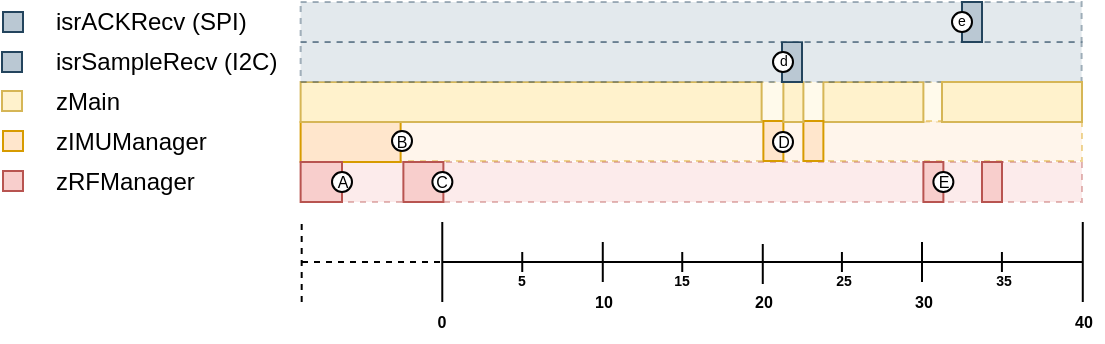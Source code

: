 <mxfile version="13.9.9" type="device"><diagram id="cSuGzzFekDDAHzRVUqsY" name="1"><mxGraphModel dx="1910" dy="853" grid="1" gridSize="10" guides="1" tooltips="1" connect="1" arrows="1" fold="1" page="1" pageScale="1" pageWidth="1169" pageHeight="827" math="0" shadow="0"><root><mxCell id="0"/><mxCell id="1" parent="0"/><mxCell id="j9ezfhy0TxpP28smiaYs-318" value="" style="rounded=0;whiteSpace=wrap;html=1;strokeColor=#d6b656;fillColor=#fff2cc;dashed=1;opacity=40;" parent="1" vertex="1"><mxGeometry x="-730" y="300" width="390" height="20" as="geometry"/></mxCell><mxCell id="j9ezfhy0TxpP28smiaYs-272" value="" style="rounded=0;whiteSpace=wrap;html=1;strokeColor=#b85450;fillColor=#f8cecc;dashed=1;opacity=40;" parent="1" vertex="1"><mxGeometry x="-730" y="340" width="390" height="20" as="geometry"/></mxCell><mxCell id="rkOUXAN77iIOM3Mfhc3u-1" value="" style="endArrow=none;html=1;" parent="1" edge="1"><mxGeometry width="50" height="50" relative="1" as="geometry"><mxPoint x="-659.61" y="390" as="sourcePoint"/><mxPoint x="-339.81" y="390" as="targetPoint"/></mxGeometry></mxCell><mxCell id="rkOUXAN77iIOM3Mfhc3u-5" value="" style="endArrow=none;html=1;" parent="1" edge="1"><mxGeometry width="50" height="50" relative="1" as="geometry"><mxPoint x="-579.61" y="400" as="sourcePoint"/><mxPoint x="-579.61" y="380" as="targetPoint"/></mxGeometry></mxCell><mxCell id="rkOUXAN77iIOM3Mfhc3u-6" value="" style="endArrow=none;html=1;" parent="1" edge="1"><mxGeometry width="50" height="50" relative="1" as="geometry"><mxPoint x="-499.61" y="401" as="sourcePoint"/><mxPoint x="-499.61" y="381" as="targetPoint"/></mxGeometry></mxCell><mxCell id="rkOUXAN77iIOM3Mfhc3u-7" value="" style="endArrow=none;html=1;" parent="1" edge="1"><mxGeometry width="50" height="50" relative="1" as="geometry"><mxPoint x="-420.01" y="400" as="sourcePoint"/><mxPoint x="-420.01" y="380" as="targetPoint"/></mxGeometry></mxCell><mxCell id="rkOUXAN77iIOM3Mfhc3u-9" value="" style="endArrow=none;html=1;" parent="1" edge="1"><mxGeometry width="50" height="50" relative="1" as="geometry"><mxPoint x="-339.61" y="410" as="sourcePoint"/><mxPoint x="-339.61" y="370" as="targetPoint"/></mxGeometry></mxCell><mxCell id="rkOUXAN77iIOM3Mfhc3u-15" value="" style="endArrow=none;html=1;" parent="1" edge="1"><mxGeometry width="50" height="50" relative="1" as="geometry"><mxPoint x="-659.86" y="410" as="sourcePoint"/><mxPoint x="-659.86" y="370" as="targetPoint"/></mxGeometry></mxCell><mxCell id="mVFFXMDGj7C6MJDyE9RA-14" value="" style="text;html=1;align=center;verticalAlign=middle;whiteSpace=wrap;rounded=0;fontSize=11;fillColor=#ffe6cc;strokeColor=#d79b00;" parent="1" vertex="1"><mxGeometry x="-879.5" y="324.5" width="10.0" height="10" as="geometry"/></mxCell><mxCell id="mVFFXMDGj7C6MJDyE9RA-17" value="zIMUManager" style="text;html=1;strokeColor=none;fillColor=none;align=left;verticalAlign=middle;whiteSpace=wrap;rounded=0;" parent="1" vertex="1"><mxGeometry x="-854.81" y="319.5" width="86" height="20" as="geometry"/></mxCell><mxCell id="DTuaA2-jYgeu0PcUdBHZ-1" value="zRFManager" style="text;html=1;strokeColor=none;fillColor=none;align=left;verticalAlign=middle;whiteSpace=wrap;rounded=0;" parent="1" vertex="1"><mxGeometry x="-854.81" y="340" width="85" height="20" as="geometry"/></mxCell><mxCell id="DTuaA2-jYgeu0PcUdBHZ-3" value="" style="text;html=1;align=center;verticalAlign=middle;whiteSpace=wrap;rounded=0;fontSize=11;fillColor=#f8cecc;strokeColor=#b85450;" parent="1" vertex="1"><mxGeometry x="-879.5" y="344.5" width="10.0" height="10" as="geometry"/></mxCell><mxCell id="DTuaA2-jYgeu0PcUdBHZ-25" value="zMain" style="text;html=1;strokeColor=none;fillColor=none;align=left;verticalAlign=middle;whiteSpace=wrap;rounded=0;" parent="1" vertex="1"><mxGeometry x="-854.81" y="300" width="45" height="20" as="geometry"/></mxCell><mxCell id="DTuaA2-jYgeu0PcUdBHZ-26" value="" style="rounded=0;whiteSpace=wrap;html=1;fillColor=#fff2cc;strokeColor=#d6b656;" parent="1" vertex="1"><mxGeometry x="-880" y="304.5" width="10" height="10" as="geometry"/></mxCell><mxCell id="k1w1IN7rpTPUnMOPxRSH-24" value="" style="endArrow=none;html=1;dashed=1;" parent="1" edge="1"><mxGeometry width="50" height="50" relative="1" as="geometry"><mxPoint x="-730" y="390" as="sourcePoint"/><mxPoint x="-660" y="390" as="targetPoint"/></mxGeometry></mxCell><mxCell id="k1w1IN7rpTPUnMOPxRSH-25" value="" style="endArrow=none;html=1;dashed=1;" parent="1" edge="1"><mxGeometry width="50" height="50" relative="1" as="geometry"><mxPoint x="-730.16" y="410" as="sourcePoint"/><mxPoint x="-730.16" y="370" as="targetPoint"/></mxGeometry></mxCell><mxCell id="j9ezfhy0TxpP28smiaYs-186" value="10" style="text;html=1;strokeColor=none;fillColor=none;align=center;verticalAlign=middle;whiteSpace=wrap;rounded=0;fontSize=8;fontStyle=1" parent="1" vertex="1"><mxGeometry x="-589.41" y="400" width="19.6" height="20" as="geometry"/></mxCell><mxCell id="j9ezfhy0TxpP28smiaYs-187" value="20" style="text;html=1;strokeColor=none;fillColor=none;align=center;verticalAlign=middle;whiteSpace=wrap;rounded=0;fontSize=8;fontStyle=1" parent="1" vertex="1"><mxGeometry x="-509.41" y="400" width="19.6" height="20" as="geometry"/></mxCell><mxCell id="j9ezfhy0TxpP28smiaYs-188" value="0" style="text;html=1;strokeColor=none;fillColor=none;align=center;verticalAlign=middle;whiteSpace=wrap;rounded=0;fontSize=8;fontStyle=1" parent="1" vertex="1"><mxGeometry x="-669.61" y="410" width="19.8" height="20" as="geometry"/></mxCell><mxCell id="j9ezfhy0TxpP28smiaYs-189" value="30" style="text;html=1;strokeColor=none;fillColor=none;align=center;verticalAlign=middle;whiteSpace=wrap;rounded=0;fontSize=8;fontStyle=1" parent="1" vertex="1"><mxGeometry x="-429.41" y="400" width="19.6" height="20" as="geometry"/></mxCell><mxCell id="j9ezfhy0TxpP28smiaYs-190" value="40" style="text;html=1;strokeColor=none;fillColor=none;align=center;verticalAlign=middle;whiteSpace=wrap;rounded=0;fontSize=8;fontStyle=1" parent="1" vertex="1"><mxGeometry x="-349.41" y="410" width="19.6" height="20" as="geometry"/></mxCell><mxCell id="j9ezfhy0TxpP28smiaYs-367" value="" style="endArrow=none;html=1;" parent="1" edge="1"><mxGeometry width="50" height="50" relative="1" as="geometry"><mxPoint x="-619.88" y="395" as="sourcePoint"/><mxPoint x="-619.88" y="385" as="targetPoint"/></mxGeometry></mxCell><mxCell id="j9ezfhy0TxpP28smiaYs-368" value="" style="endArrow=none;html=1;" parent="1" edge="1"><mxGeometry width="50" height="50" relative="1" as="geometry"><mxPoint x="-539.88" y="395" as="sourcePoint"/><mxPoint x="-539.88" y="385" as="targetPoint"/></mxGeometry></mxCell><mxCell id="j9ezfhy0TxpP28smiaYs-372" value="" style="endArrow=none;html=1;" parent="1" edge="1"><mxGeometry width="50" height="50" relative="1" as="geometry"><mxPoint x="-460.04" y="395" as="sourcePoint"/><mxPoint x="-460.04" y="385" as="targetPoint"/></mxGeometry></mxCell><mxCell id="j9ezfhy0TxpP28smiaYs-373" value="" style="endArrow=none;html=1;" parent="1" edge="1"><mxGeometry width="50" height="50" relative="1" as="geometry"><mxPoint x="-380.04" y="395" as="sourcePoint"/><mxPoint x="-380.04" y="385" as="targetPoint"/></mxGeometry></mxCell><mxCell id="j9ezfhy0TxpP28smiaYs-375" value="5" style="text;html=1;strokeColor=none;fillColor=none;align=center;verticalAlign=middle;whiteSpace=wrap;rounded=0;fontSize=7;fontStyle=1" parent="1" vertex="1"><mxGeometry x="-629.81" y="390" width="19.6" height="20" as="geometry"/></mxCell><mxCell id="j9ezfhy0TxpP28smiaYs-376" value="15" style="text;html=1;strokeColor=none;fillColor=none;align=center;verticalAlign=middle;whiteSpace=wrap;rounded=0;fontSize=7;fontStyle=1" parent="1" vertex="1"><mxGeometry x="-549.61" y="390" width="19.6" height="20" as="geometry"/></mxCell><mxCell id="j9ezfhy0TxpP28smiaYs-377" value="25" style="text;html=1;strokeColor=none;fillColor=none;align=center;verticalAlign=middle;whiteSpace=wrap;rounded=0;fontSize=7;fontStyle=1" parent="1" vertex="1"><mxGeometry x="-469.41" y="390" width="19.6" height="20" as="geometry"/></mxCell><mxCell id="j9ezfhy0TxpP28smiaYs-378" value="35" style="text;html=1;strokeColor=none;fillColor=none;align=center;verticalAlign=middle;whiteSpace=wrap;rounded=0;fontSize=7;fontStyle=1" parent="1" vertex="1"><mxGeometry x="-389.41" y="390" width="19.6" height="20" as="geometry"/></mxCell><mxCell id="4M-pNYc3A5qvmiNOQtHQ-1" value="" style="rounded=0;whiteSpace=wrap;html=1;strokeColor=#d79b00;fillColor=#ffe6cc;dashed=1;opacity=40;" parent="1" vertex="1"><mxGeometry x="-730" y="319.5" width="390" height="20" as="geometry"/></mxCell><mxCell id="j9ezfhy0TxpP28smiaYs-204" value="" style="rounded=0;whiteSpace=wrap;html=1;strokeColor=#b85450;fillColor=#f8cecc;" parent="1" vertex="1"><mxGeometry x="-390" y="340" width="10" height="20" as="geometry"/></mxCell><mxCell id="j9ezfhy0TxpP28smiaYs-205" value="" style="rounded=0;whiteSpace=wrap;html=1;fillColor=#f8cecc;strokeColor=#b85450;" parent="1" vertex="1"><mxGeometry x="-419.31" y="340" width="10" height="20" as="geometry"/></mxCell><mxCell id="j9ezfhy0TxpP28smiaYs-338" value="E" style="ellipse;whiteSpace=wrap;html=1;aspect=fixed;fontSize=8;spacingRight=0;" parent="1" vertex="1"><mxGeometry x="-414.31" y="345" width="10" height="10" as="geometry"/></mxCell><mxCell id="4M-pNYc3A5qvmiNOQtHQ-2" value="" style="rounded=0;whiteSpace=wrap;html=1;fillColor=#ffe6cc;strokeColor=#d79b00;" parent="1" vertex="1"><mxGeometry x="-730.69" y="320" width="50" height="20" as="geometry"/></mxCell><mxCell id="4M-pNYc3A5qvmiNOQtHQ-3" value="B" style="ellipse;whiteSpace=wrap;html=1;aspect=fixed;fontSize=8;spacingRight=0;" parent="1" vertex="1"><mxGeometry x="-685" y="324.5" width="10" height="10" as="geometry"/></mxCell><mxCell id="j9ezfhy0TxpP28smiaYs-138" value="" style="rounded=0;whiteSpace=wrap;html=1;fillColor=#f8cecc;strokeColor=#b85450;" parent="1" vertex="1"><mxGeometry x="-679.31" y="340" width="20" height="20" as="geometry"/></mxCell><mxCell id="MElpWSM9FPOYWnsPrE3x-22" value="" style="rounded=0;whiteSpace=wrap;html=1;fillColor=#f8cecc;strokeColor=#b85450;" parent="1" vertex="1"><mxGeometry x="-730.69" y="340" width="20.69" height="20" as="geometry"/></mxCell><mxCell id="j9ezfhy0TxpP28smiaYs-164" value="A" style="ellipse;whiteSpace=wrap;html=1;aspect=fixed;fontSize=8;spacingRight=-1;" parent="1" vertex="1"><mxGeometry x="-715" y="345" width="10" height="10" as="geometry"/></mxCell><mxCell id="j9ezfhy0TxpP28smiaYs-177" value="C" style="ellipse;whiteSpace=wrap;html=1;aspect=fixed;fontSize=8;align=center;verticalAlign=middle;spacingRight=0;spacingLeft=0;" parent="1" vertex="1"><mxGeometry x="-664.81" y="345" width="10" height="10" as="geometry"/></mxCell><mxCell id="4M-pNYc3A5qvmiNOQtHQ-30" value="" style="rounded=0;whiteSpace=wrap;html=1;fillColor=#fff2cc;strokeColor=#d6b656;" parent="1" vertex="1"><mxGeometry x="-730.69" y="300" width="230.5" height="20" as="geometry"/></mxCell><mxCell id="4M-pNYc3A5qvmiNOQtHQ-31" value="" style="rounded=0;whiteSpace=wrap;html=1;fillColor=#fff2cc;strokeColor=#d6b656;" parent="1" vertex="1"><mxGeometry x="-469.31" y="300" width="50" height="20" as="geometry"/></mxCell><mxCell id="4M-pNYc3A5qvmiNOQtHQ-6" value="" style="rounded=0;whiteSpace=wrap;html=1;fillColor=#ffe6cc;strokeColor=#d79b00;" parent="1" vertex="1"><mxGeometry x="-499.31" y="319.5" width="10" height="20" as="geometry"/></mxCell><mxCell id="4M-pNYc3A5qvmiNOQtHQ-22" value="" style="rounded=0;whiteSpace=wrap;html=1;fillColor=#ffe6cc;strokeColor=#d79b00;" parent="1" vertex="1"><mxGeometry x="-479.31" y="319.5" width="10" height="20" as="geometry"/></mxCell><mxCell id="4M-pNYc3A5qvmiNOQtHQ-129" value="" style="rounded=0;whiteSpace=wrap;html=1;fillColor=#fff2cc;strokeColor=#d6b656;" parent="1" vertex="1"><mxGeometry x="-489.31" y="300" width="10" height="20" as="geometry"/></mxCell><mxCell id="4M-pNYc3A5qvmiNOQtHQ-8" value="D" style="ellipse;whiteSpace=wrap;html=1;aspect=fixed;fontSize=8;" parent="1" vertex="1"><mxGeometry x="-494.5" y="325" width="10" height="10" as="geometry"/></mxCell><mxCell id="pFYf5l3Ou9g-mMc2wg7k-3" value="" style="rounded=0;whiteSpace=wrap;html=1;fillColor=#bac8d3;strokeColor=#23445d;dashed=1;opacity=40;" parent="1" vertex="1"><mxGeometry x="-730.69" y="280" width="390.5" height="20" as="geometry"/></mxCell><mxCell id="pFYf5l3Ou9g-mMc2wg7k-4" value="" style="text;html=1;align=center;verticalAlign=middle;whiteSpace=wrap;rounded=0;fontSize=11;fillColor=#bac8d3;strokeColor=#23445d;" parent="1" vertex="1"><mxGeometry x="-880" y="285" width="10.0" height="10" as="geometry"/></mxCell><mxCell id="pFYf5l3Ou9g-mMc2wg7k-5" value="isrSampleRecv (I2C)" style="text;html=1;strokeColor=none;fillColor=none;align=left;verticalAlign=middle;whiteSpace=wrap;rounded=0;" parent="1" vertex="1"><mxGeometry x="-855" y="280" width="125" height="20" as="geometry"/></mxCell><mxCell id="pFYf5l3Ou9g-mMc2wg7k-8" value="" style="rounded=0;whiteSpace=wrap;html=1;fillColor=#bac8d3;strokeColor=#23445d;" parent="1" vertex="1"><mxGeometry x="-490" y="280" width="10" height="20" as="geometry"/></mxCell><mxCell id="pFYf5l3Ou9g-mMc2wg7k-10" value="d" style="ellipse;whiteSpace=wrap;html=1;aspect=fixed;fontSize=7;spacingRight=0;" parent="1" vertex="1"><mxGeometry x="-494.5" y="285" width="10" height="10" as="geometry"/></mxCell><mxCell id="fIS5cnIPtdWsrx3JStyj-1" value="" style="rounded=0;whiteSpace=wrap;html=1;fillColor=#bac8d3;strokeColor=#23445d;dashed=1;opacity=40;" vertex="1" parent="1"><mxGeometry x="-730.69" y="260" width="390.5" height="20" as="geometry"/></mxCell><mxCell id="fIS5cnIPtdWsrx3JStyj-2" value="" style="rounded=0;whiteSpace=wrap;html=1;fillColor=#bac8d3;strokeColor=#23445d;" vertex="1" parent="1"><mxGeometry x="-400" y="260" width="10" height="20" as="geometry"/></mxCell><mxCell id="fIS5cnIPtdWsrx3JStyj-3" value="e" style="ellipse;whiteSpace=wrap;html=1;aspect=fixed;fontSize=7;spacingRight=0;" vertex="1" parent="1"><mxGeometry x="-405.0" y="265" width="10" height="10" as="geometry"/></mxCell><mxCell id="fIS5cnIPtdWsrx3JStyj-4" value="isrACKRecv (SPI)" style="text;html=1;strokeColor=none;fillColor=none;align=left;verticalAlign=middle;whiteSpace=wrap;rounded=0;" vertex="1" parent="1"><mxGeometry x="-855" y="260" width="125" height="20" as="geometry"/></mxCell><mxCell id="fIS5cnIPtdWsrx3JStyj-5" value="" style="text;html=1;align=center;verticalAlign=middle;whiteSpace=wrap;rounded=0;fontSize=11;fillColor=#bac8d3;strokeColor=#23445d;" vertex="1" parent="1"><mxGeometry x="-879.5" y="265" width="10.0" height="10" as="geometry"/></mxCell><mxCell id="fIS5cnIPtdWsrx3JStyj-6" value="" style="rounded=0;whiteSpace=wrap;html=1;fillColor=#fff2cc;strokeColor=#d6b656;" vertex="1" parent="1"><mxGeometry x="-410" y="300" width="70" height="20" as="geometry"/></mxCell></root></mxGraphModel></diagram></mxfile>